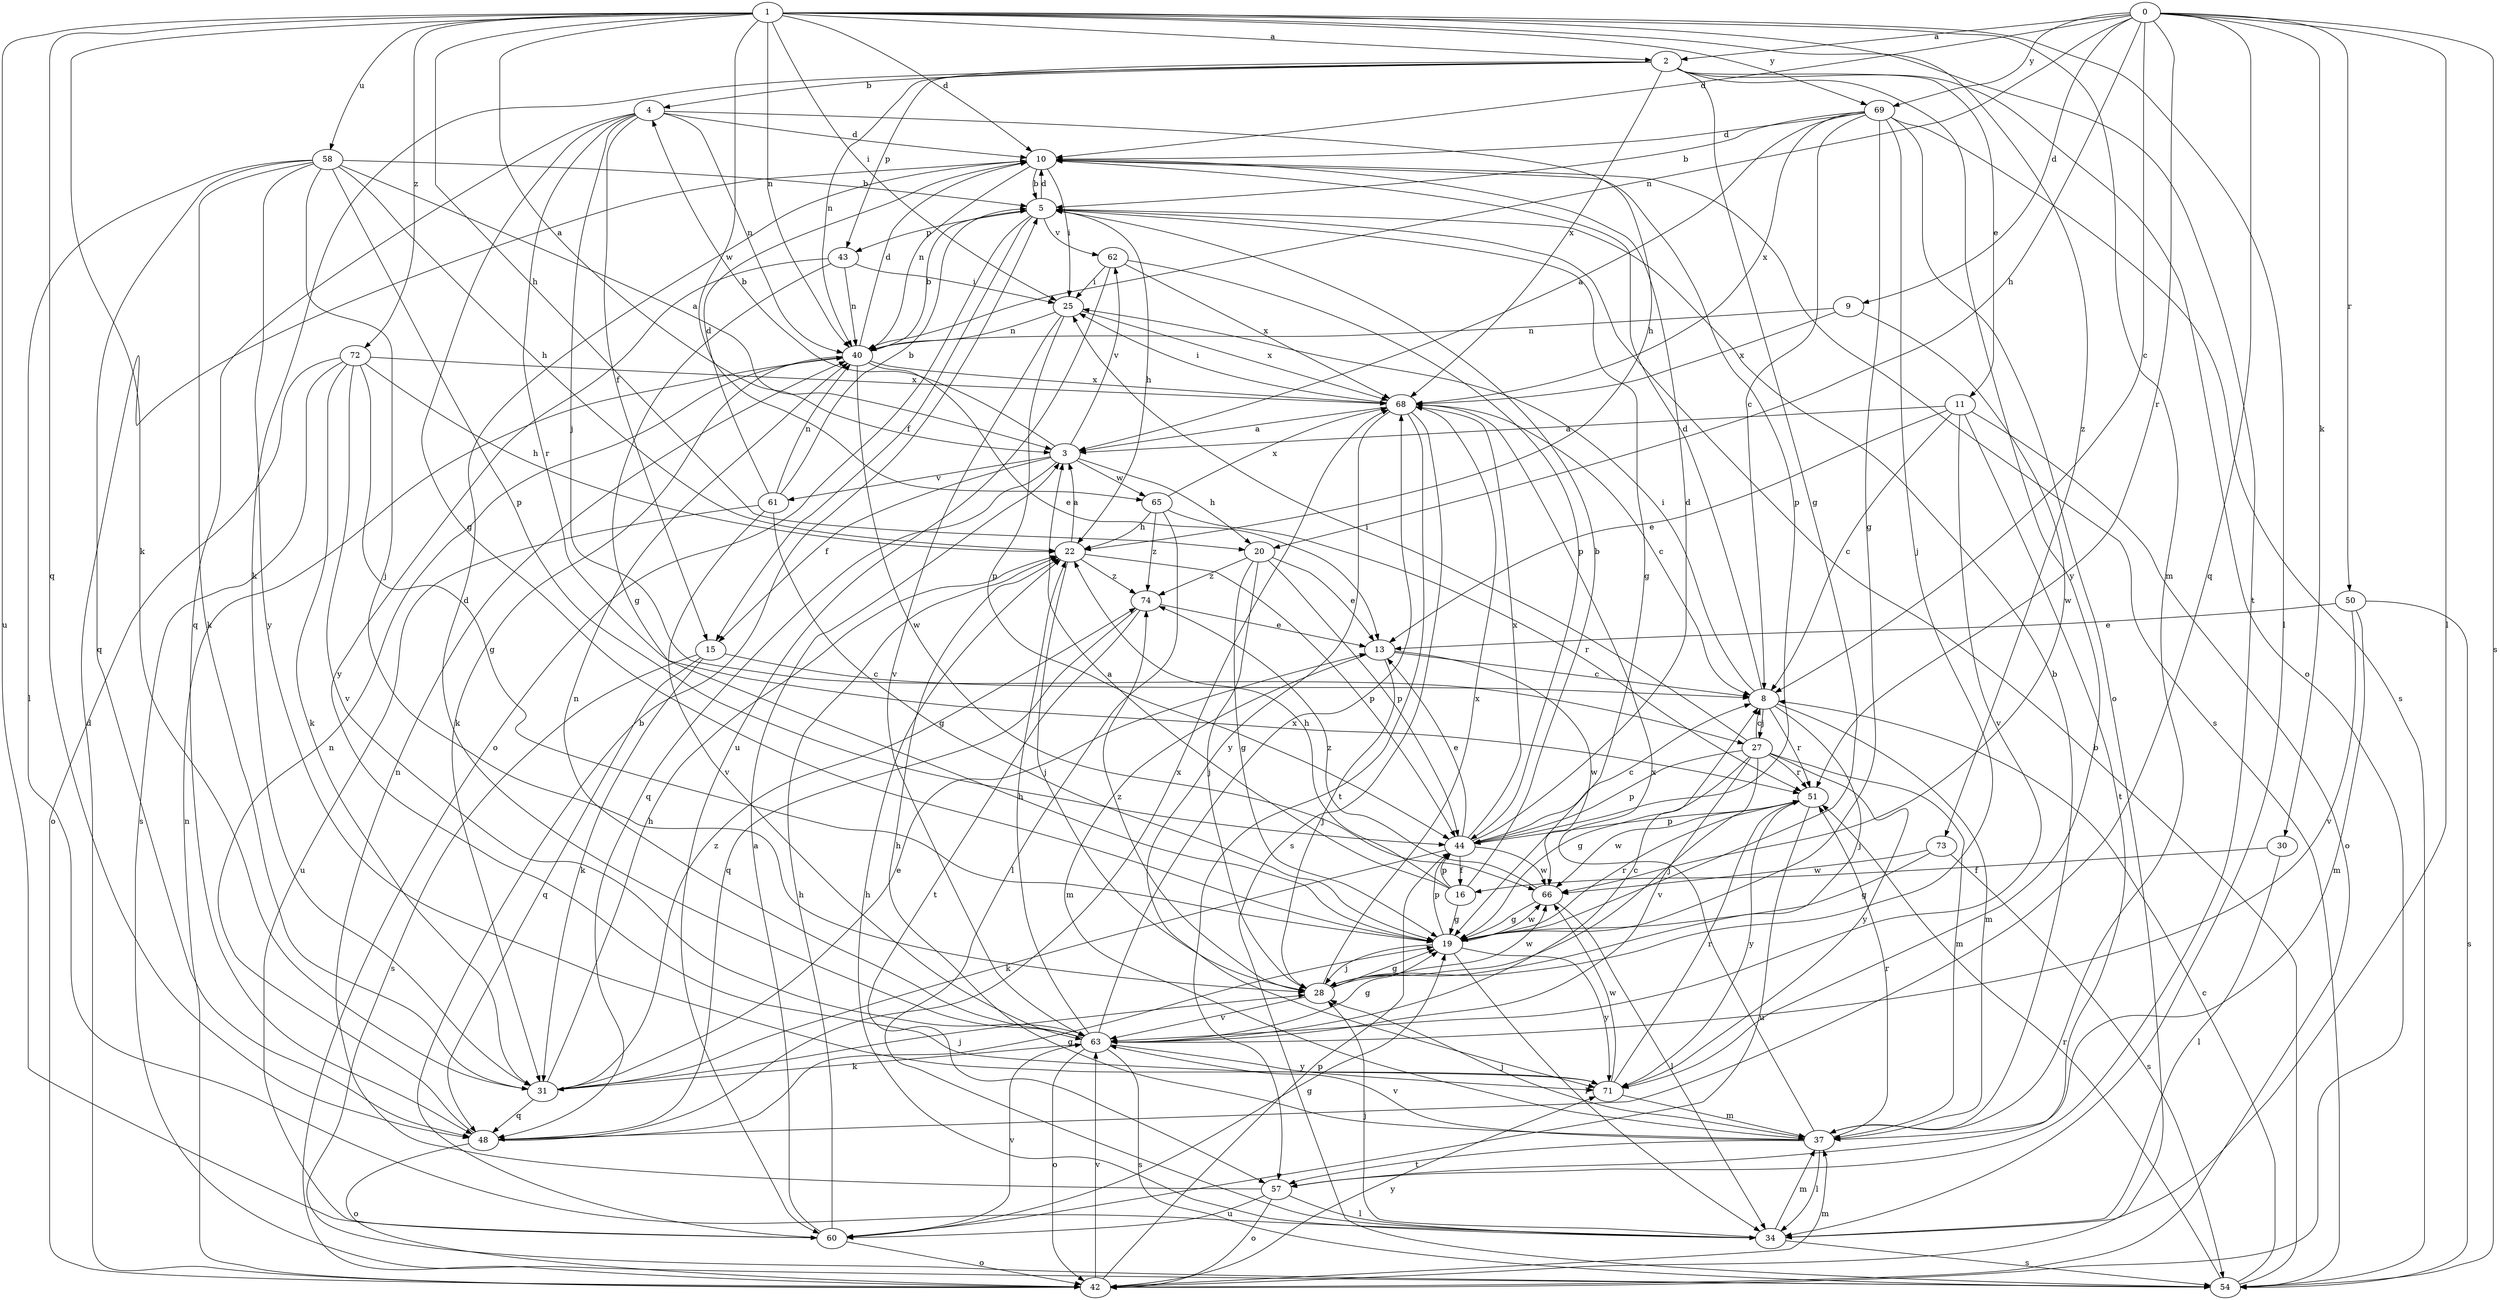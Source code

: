 strict digraph  {
0;
1;
2;
3;
4;
5;
8;
9;
10;
11;
13;
15;
16;
19;
20;
22;
25;
27;
28;
30;
31;
34;
37;
40;
42;
43;
44;
48;
50;
51;
54;
57;
58;
60;
61;
62;
63;
65;
66;
68;
69;
71;
72;
73;
74;
0 -> 2  [label=a];
0 -> 8  [label=c];
0 -> 9  [label=d];
0 -> 10  [label=d];
0 -> 20  [label=h];
0 -> 30  [label=k];
0 -> 34  [label=l];
0 -> 40  [label=n];
0 -> 48  [label=q];
0 -> 50  [label=r];
0 -> 51  [label=r];
0 -> 54  [label=s];
0 -> 69  [label=y];
1 -> 2  [label=a];
1 -> 3  [label=a];
1 -> 10  [label=d];
1 -> 20  [label=h];
1 -> 25  [label=i];
1 -> 31  [label=k];
1 -> 34  [label=l];
1 -> 37  [label=m];
1 -> 40  [label=n];
1 -> 48  [label=q];
1 -> 57  [label=t];
1 -> 58  [label=u];
1 -> 60  [label=u];
1 -> 65  [label=w];
1 -> 69  [label=y];
1 -> 72  [label=z];
1 -> 73  [label=z];
2 -> 4  [label=b];
2 -> 11  [label=e];
2 -> 19  [label=g];
2 -> 31  [label=k];
2 -> 40  [label=n];
2 -> 42  [label=o];
2 -> 43  [label=p];
2 -> 68  [label=x];
2 -> 71  [label=y];
3 -> 4  [label=b];
3 -> 15  [label=f];
3 -> 20  [label=h];
3 -> 48  [label=q];
3 -> 61  [label=v];
3 -> 62  [label=v];
3 -> 65  [label=w];
4 -> 10  [label=d];
4 -> 15  [label=f];
4 -> 19  [label=g];
4 -> 22  [label=h];
4 -> 27  [label=j];
4 -> 40  [label=n];
4 -> 48  [label=q];
4 -> 51  [label=r];
5 -> 10  [label=d];
5 -> 15  [label=f];
5 -> 19  [label=g];
5 -> 22  [label=h];
5 -> 42  [label=o];
5 -> 43  [label=p];
5 -> 62  [label=v];
8 -> 10  [label=d];
8 -> 25  [label=i];
8 -> 27  [label=j];
8 -> 28  [label=j];
8 -> 37  [label=m];
8 -> 51  [label=r];
9 -> 40  [label=n];
9 -> 66  [label=w];
9 -> 68  [label=x];
10 -> 5  [label=b];
10 -> 25  [label=i];
10 -> 40  [label=n];
10 -> 44  [label=p];
10 -> 54  [label=s];
11 -> 3  [label=a];
11 -> 8  [label=c];
11 -> 13  [label=e];
11 -> 42  [label=o];
11 -> 57  [label=t];
11 -> 63  [label=v];
13 -> 8  [label=c];
13 -> 28  [label=j];
13 -> 37  [label=m];
13 -> 66  [label=w];
15 -> 8  [label=c];
15 -> 31  [label=k];
15 -> 48  [label=q];
15 -> 54  [label=s];
16 -> 3  [label=a];
16 -> 5  [label=b];
16 -> 19  [label=g];
16 -> 22  [label=h];
16 -> 44  [label=p];
19 -> 28  [label=j];
19 -> 34  [label=l];
19 -> 44  [label=p];
19 -> 51  [label=r];
19 -> 66  [label=w];
19 -> 71  [label=y];
20 -> 13  [label=e];
20 -> 19  [label=g];
20 -> 28  [label=j];
20 -> 44  [label=p];
20 -> 74  [label=z];
22 -> 3  [label=a];
22 -> 28  [label=j];
22 -> 44  [label=p];
22 -> 74  [label=z];
25 -> 40  [label=n];
25 -> 44  [label=p];
25 -> 63  [label=v];
25 -> 68  [label=x];
27 -> 8  [label=c];
27 -> 19  [label=g];
27 -> 25  [label=i];
27 -> 28  [label=j];
27 -> 37  [label=m];
27 -> 44  [label=p];
27 -> 51  [label=r];
27 -> 63  [label=v];
27 -> 71  [label=y];
28 -> 19  [label=g];
28 -> 63  [label=v];
28 -> 66  [label=w];
28 -> 68  [label=x];
28 -> 74  [label=z];
30 -> 16  [label=f];
30 -> 34  [label=l];
31 -> 13  [label=e];
31 -> 22  [label=h];
31 -> 28  [label=j];
31 -> 48  [label=q];
31 -> 74  [label=z];
34 -> 22  [label=h];
34 -> 28  [label=j];
34 -> 37  [label=m];
34 -> 54  [label=s];
37 -> 5  [label=b];
37 -> 22  [label=h];
37 -> 28  [label=j];
37 -> 34  [label=l];
37 -> 51  [label=r];
37 -> 57  [label=t];
37 -> 63  [label=v];
37 -> 68  [label=x];
40 -> 5  [label=b];
40 -> 10  [label=d];
40 -> 13  [label=e];
40 -> 31  [label=k];
40 -> 66  [label=w];
40 -> 68  [label=x];
42 -> 10  [label=d];
42 -> 37  [label=m];
42 -> 40  [label=n];
42 -> 44  [label=p];
42 -> 63  [label=v];
42 -> 71  [label=y];
43 -> 19  [label=g];
43 -> 25  [label=i];
43 -> 40  [label=n];
43 -> 71  [label=y];
44 -> 8  [label=c];
44 -> 10  [label=d];
44 -> 13  [label=e];
44 -> 16  [label=f];
44 -> 31  [label=k];
44 -> 66  [label=w];
44 -> 68  [label=x];
48 -> 19  [label=g];
48 -> 40  [label=n];
48 -> 42  [label=o];
48 -> 68  [label=x];
50 -> 13  [label=e];
50 -> 37  [label=m];
50 -> 54  [label=s];
50 -> 63  [label=v];
51 -> 44  [label=p];
51 -> 60  [label=u];
51 -> 66  [label=w];
51 -> 71  [label=y];
54 -> 5  [label=b];
54 -> 8  [label=c];
54 -> 51  [label=r];
57 -> 34  [label=l];
57 -> 40  [label=n];
57 -> 42  [label=o];
57 -> 60  [label=u];
58 -> 3  [label=a];
58 -> 5  [label=b];
58 -> 22  [label=h];
58 -> 28  [label=j];
58 -> 31  [label=k];
58 -> 34  [label=l];
58 -> 44  [label=p];
58 -> 48  [label=q];
58 -> 71  [label=y];
60 -> 3  [label=a];
60 -> 5  [label=b];
60 -> 19  [label=g];
60 -> 22  [label=h];
60 -> 42  [label=o];
60 -> 63  [label=v];
61 -> 5  [label=b];
61 -> 10  [label=d];
61 -> 19  [label=g];
61 -> 40  [label=n];
61 -> 60  [label=u];
61 -> 63  [label=v];
62 -> 25  [label=i];
62 -> 44  [label=p];
62 -> 60  [label=u];
62 -> 68  [label=x];
63 -> 8  [label=c];
63 -> 10  [label=d];
63 -> 19  [label=g];
63 -> 22  [label=h];
63 -> 31  [label=k];
63 -> 40  [label=n];
63 -> 42  [label=o];
63 -> 54  [label=s];
63 -> 68  [label=x];
63 -> 71  [label=y];
65 -> 22  [label=h];
65 -> 34  [label=l];
65 -> 51  [label=r];
65 -> 68  [label=x];
65 -> 74  [label=z];
66 -> 19  [label=g];
66 -> 34  [label=l];
66 -> 74  [label=z];
68 -> 3  [label=a];
68 -> 8  [label=c];
68 -> 25  [label=i];
68 -> 54  [label=s];
68 -> 57  [label=t];
68 -> 71  [label=y];
69 -> 3  [label=a];
69 -> 5  [label=b];
69 -> 8  [label=c];
69 -> 10  [label=d];
69 -> 19  [label=g];
69 -> 28  [label=j];
69 -> 42  [label=o];
69 -> 54  [label=s];
69 -> 68  [label=x];
71 -> 37  [label=m];
71 -> 51  [label=r];
71 -> 66  [label=w];
72 -> 19  [label=g];
72 -> 22  [label=h];
72 -> 31  [label=k];
72 -> 42  [label=o];
72 -> 54  [label=s];
72 -> 63  [label=v];
72 -> 68  [label=x];
73 -> 19  [label=g];
73 -> 54  [label=s];
73 -> 66  [label=w];
74 -> 13  [label=e];
74 -> 48  [label=q];
74 -> 57  [label=t];
}
